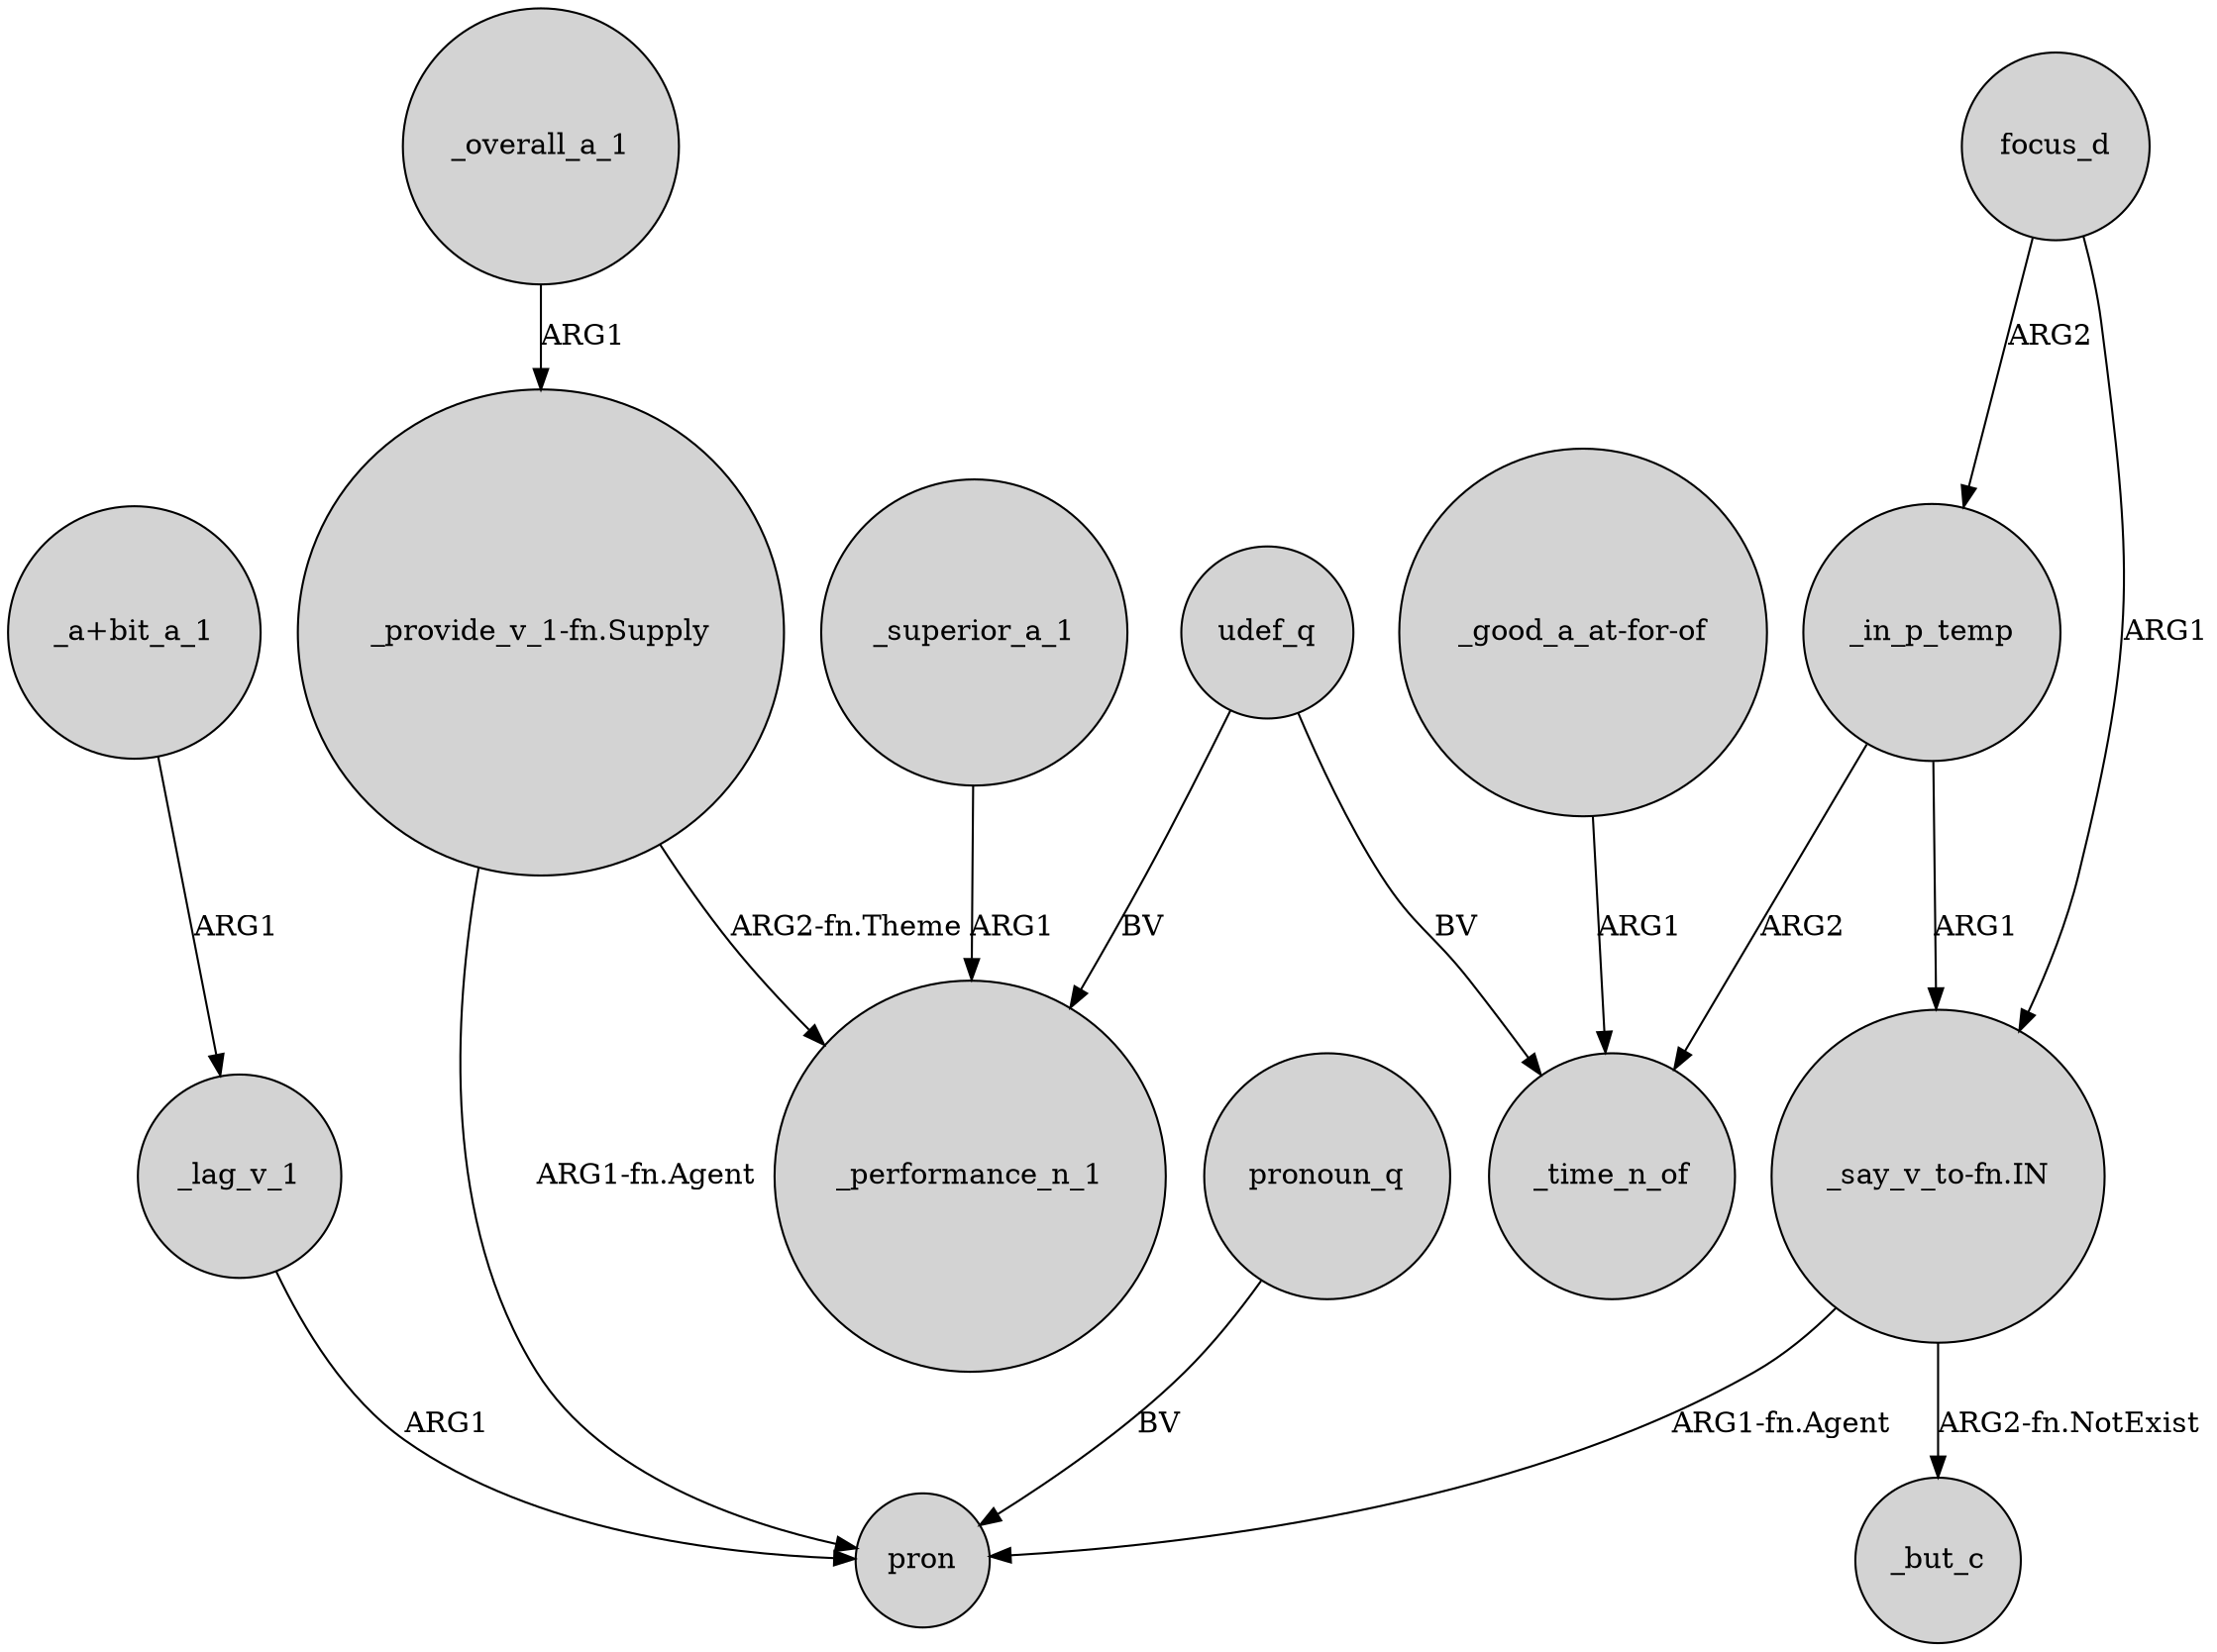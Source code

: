 digraph {
	node [shape=circle style=filled]
	"_provide_v_1-fn.Supply" -> pron [label="ARG1-fn.Agent"]
	_lag_v_1 -> pron [label=ARG1]
	_in_p_temp -> _time_n_of [label=ARG2]
	focus_d -> _in_p_temp [label=ARG2]
	"_say_v_to-fn.IN" -> _but_c [label="ARG2-fn.NotExist"]
	"_a+bit_a_1" -> _lag_v_1 [label=ARG1]
	"_provide_v_1-fn.Supply" -> _performance_n_1 [label="ARG2-fn.Theme"]
	_superior_a_1 -> _performance_n_1 [label=ARG1]
	udef_q -> _time_n_of [label=BV]
	"_good_a_at-for-of" -> _time_n_of [label=ARG1]
	udef_q -> _performance_n_1 [label=BV]
	_in_p_temp -> "_say_v_to-fn.IN" [label=ARG1]
	focus_d -> "_say_v_to-fn.IN" [label=ARG1]
	_overall_a_1 -> "_provide_v_1-fn.Supply" [label=ARG1]
	"_say_v_to-fn.IN" -> pron [label="ARG1-fn.Agent"]
	pronoun_q -> pron [label=BV]
}
